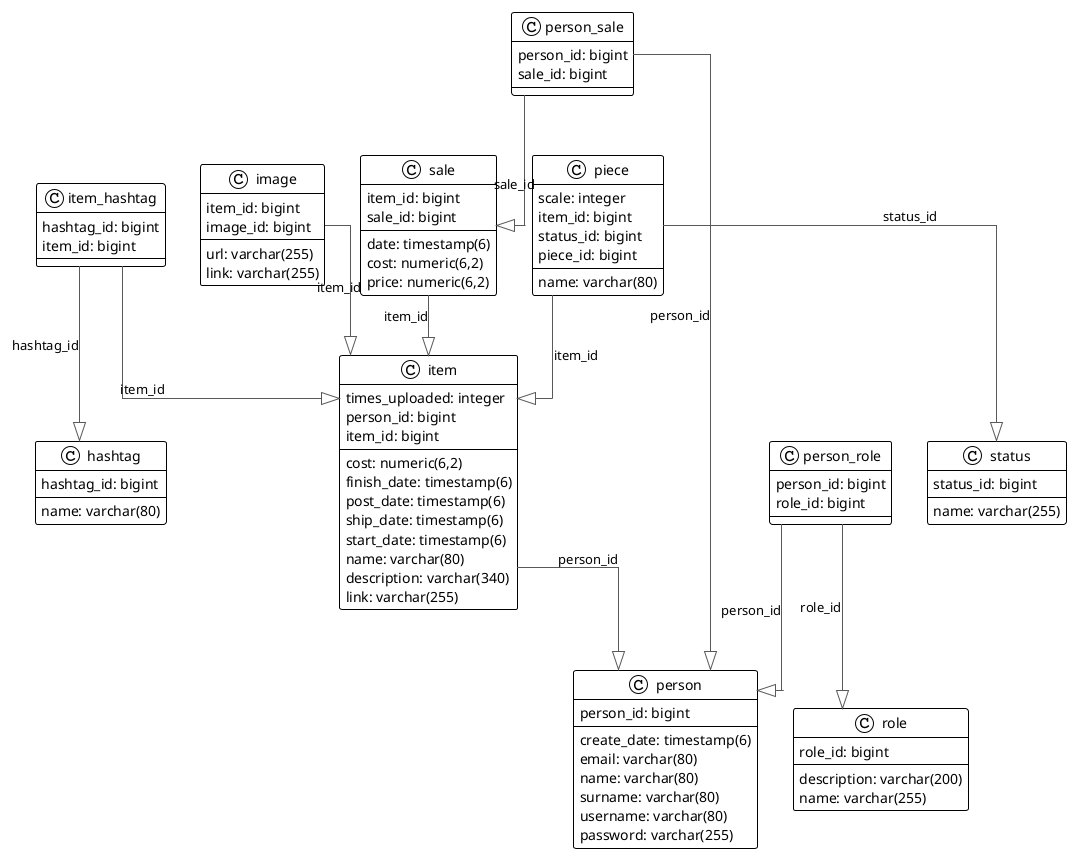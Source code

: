 @startuml

!theme plain
top to bottom direction
skinparam linetype ortho

class hashtag {
   name: varchar(80)
   hashtag_id: bigint
}
class image {
   item_id: bigint
   url: varchar(255)
   link: varchar(255)
   image_id: bigint
}
class item {
   cost: numeric(6,2)
   times_uploaded: integer
   finish_date: timestamp(6)
   post_date: timestamp(6)
   ship_date: timestamp(6)
   start_date: timestamp(6)
   name: varchar(80)
   description: varchar(340)
   person_id: bigint
   link: varchar(255)
   item_id: bigint
}
class item_hashtag {
   hashtag_id: bigint
   item_id: bigint
}
class person {
   create_date: timestamp(6)
   email: varchar(80)
   name: varchar(80)
   surname: varchar(80)
   username: varchar(80)
   password: varchar(255)
   person_id: bigint
}
class person_role {
   person_id: bigint
   role_id: bigint
}
class person_sale {
   person_id: bigint
   sale_id: bigint
}
class piece {
   scale: integer
   item_id: bigint
   status_id: bigint
   name: varchar(80)
   piece_id: bigint
}
class role {
   description: varchar(200)
   name: varchar(255)
   role_id: bigint
}
class sale {
   date: timestamp(6)
   item_id: bigint
   cost: numeric(6,2)
   price: numeric(6,2)
   sale_id: bigint
}
class status {
   name: varchar(255)
   status_id: bigint
}

image         -[#595959,plain]-^  item         : "item_id"
item          -[#595959,plain]-^  person       : "person_id"
item_hashtag  -[#595959,plain]-^  hashtag      : "hashtag_id"
item_hashtag  -[#595959,plain]-^  item         : "item_id"
person_role   -[#595959,plain]-^  person       : "person_id"
person_role   -[#595959,plain]-^  role         : "role_id"
person_sale   -[#595959,plain]-^  person       : "person_id"
person_sale   -[#595959,plain]-^  sale         : "sale_id"
piece         -[#595959,plain]-^  item         : "item_id"
piece         -[#595959,plain]-^  status       : "status_id"
sale          -[#595959,plain]-^  item         : "item_id"
@enduml
